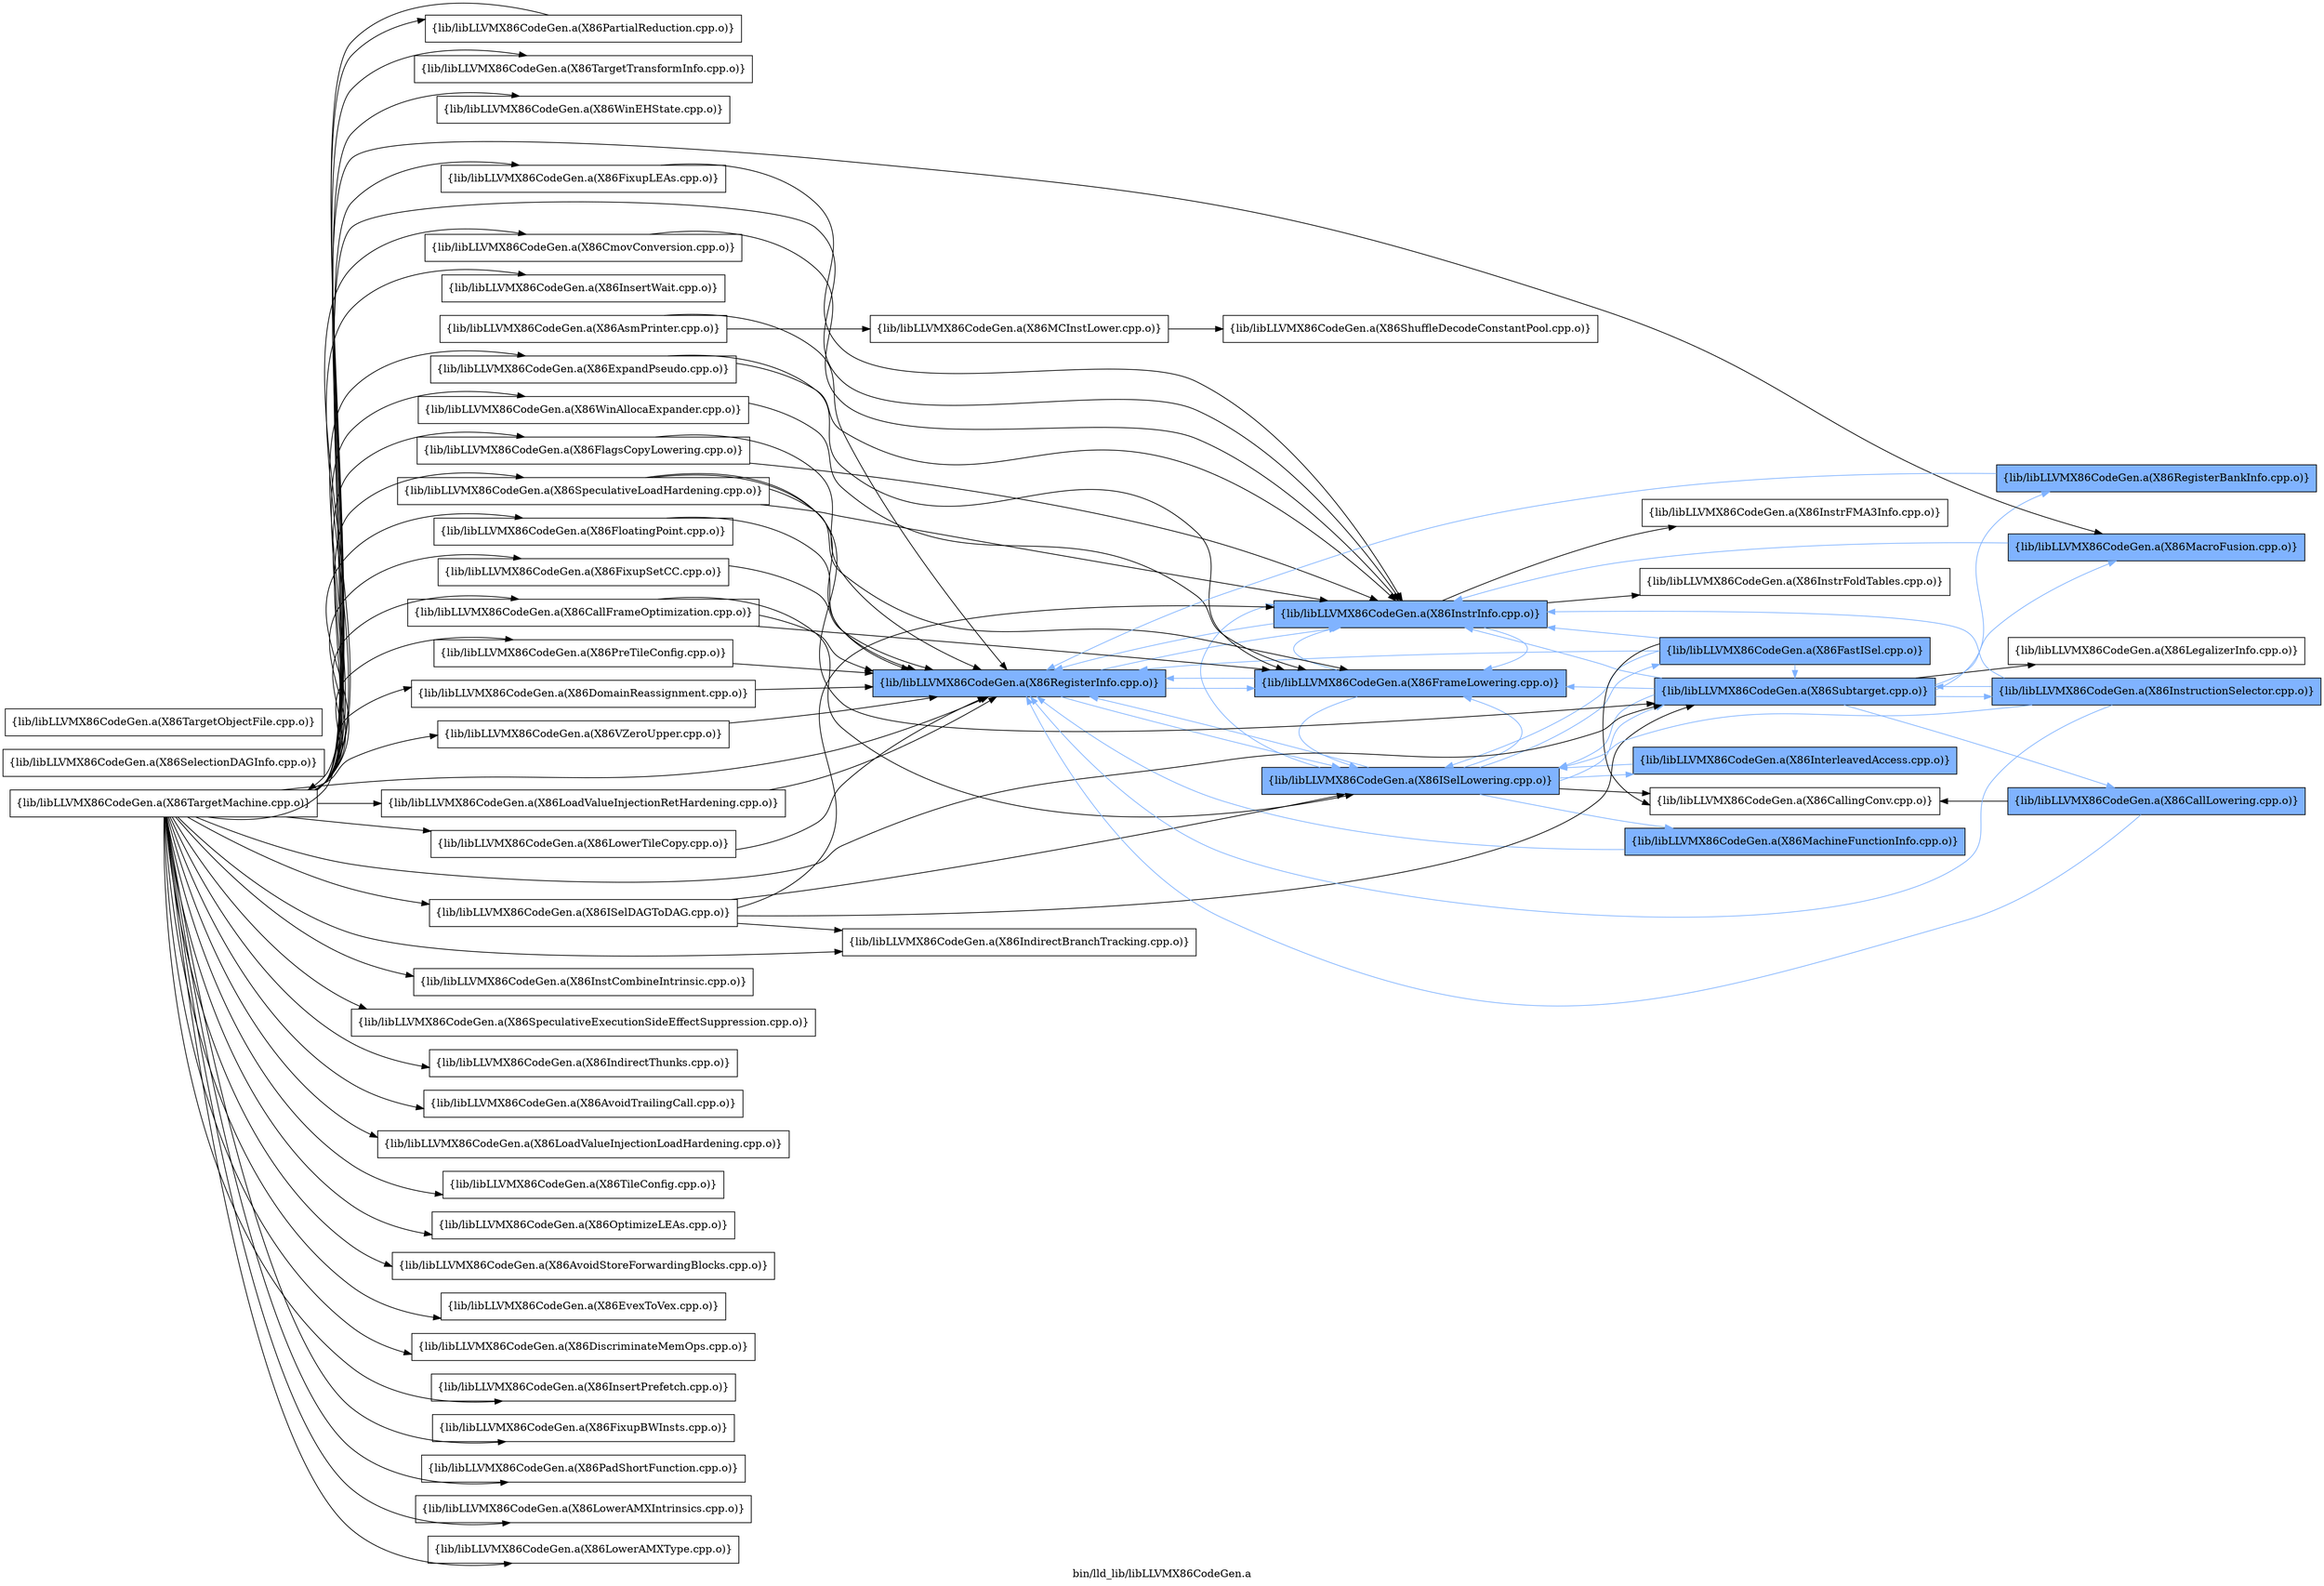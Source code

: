 digraph "bin/lld_lib/libLLVMX86CodeGen.a" {
	label="bin/lld_lib/libLLVMX86CodeGen.a";
	rankdir=LR;
	{ rank=same; Node0x55b49036fff8;  }
	{ rank=same; Node0x55b490370728; Node0x55b49036ea68;  }
	{ rank=same; Node0x55b490376b78; Node0x55b49036f238; Node0x55b490377e38; Node0x55b490376538;  }
	{ rank=same; Node0x55b490377b68; Node0x55b490376358; Node0x55b49036f788; Node0x55b49036e748; Node0x55b490377ca8; Node0x55b4903773e8; Node0x55b490376218;  }

	Node0x55b49036fff8 [shape=record,shape=box,group=0,label="{lib/libLLVMX86CodeGen.a(X86AsmPrinter.cpp.o)}"];
	Node0x55b49036fff8 -> Node0x55b490370728;
	Node0x55b49036fff8 -> Node0x55b49036ea68;
	Node0x55b490353d58 [shape=record,shape=box,group=0,label="{lib/libLLVMX86CodeGen.a(X86TargetMachine.cpp.o)}"];
	Node0x55b490353d58 -> Node0x55b49036f788;
	Node0x55b490353d58 -> Node0x55b49036ea68;
	Node0x55b490353d58 -> Node0x55b490377e38;
	Node0x55b490353d58 -> Node0x55b490352db8;
	Node0x55b490353d58 -> Node0x55b490351c38;
	Node0x55b490353d58 -> Node0x55b4903519b8;
	Node0x55b490353d58 -> Node0x55b4903520e8;
	Node0x55b490353d58 -> Node0x55b490350ba8;
	Node0x55b490353d58 -> Node0x55b490351328;
	Node0x55b490353d58 -> Node0x55b4903510f8;
	Node0x55b490353d58 -> Node0x55b490361048;
	Node0x55b490353d58 -> Node0x55b490360af8;
	Node0x55b490353d58 -> Node0x55b490368348;
	Node0x55b490353d58 -> Node0x55b4903691a8;
	Node0x55b490353d58 -> Node0x55b490366fe8;
	Node0x55b490353d58 -> Node0x55b490367768;
	Node0x55b490353d58 -> Node0x55b490365828;
	Node0x55b490353d58 -> Node0x55b490365f58;
	Node0x55b490353d58 -> Node0x55b4903663b8;
	Node0x55b490353d58 -> Node0x55b490364298;
	Node0x55b490353d58 -> Node0x55b49035d678;
	Node0x55b490353d58 -> Node0x55b49035d9e8;
	Node0x55b490353d58 -> Node0x55b49035cd68;
	Node0x55b490353d58 -> Node0x55b4903614a8;
	Node0x55b490353d58 -> Node0x55b4903616d8;
	Node0x55b490353d58 -> Node0x55b490360eb8;
	Node0x55b490353d58 -> Node0x55b49035fc98;
	Node0x55b490353d58 -> Node0x55b49035f6a8;
	Node0x55b490353d58 -> Node0x55b49035f8d8;
	Node0x55b490353d58 -> Node0x55b490363988;
	Node0x55b490353d58 -> Node0x55b490363208;
	Node0x55b490353d58 -> Node0x55b4903573b8;
	Node0x55b490353d58 -> Node0x55b4903566e8;
	Node0x55b490353d58 -> Node0x55b4903564b8;
	Node0x55b490353d58 -> Node0x55b4903556a8;
	Node0x55b490353d58 -> Node0x55b490354b68;
	Node0x55b490353d58 -> Node0x55b490354438;
	Node0x55b490353d58 -> Node0x55b490354078;
	Node0x55b490353d58 -> Node0x55b490353858;
	Node0x55b490370728 [shape=record,shape=box,group=0,label="{lib/libLLVMX86CodeGen.a(X86MCInstLower.cpp.o)}"];
	Node0x55b490370728 -> Node0x55b490376b78;
	Node0x55b49036ea68 [shape=record,shape=box,group=1,style=filled,fillcolor="0.600000 0.5 1",label="{lib/libLLVMX86CodeGen.a(X86RegisterInfo.cpp.o)}"];
	Node0x55b49036ea68 -> Node0x55b49036f238[color="0.600000 0.5 1"];
	Node0x55b49036ea68 -> Node0x55b490377e38[color="0.600000 0.5 1"];
	Node0x55b49036ea68 -> Node0x55b490376538[color="0.600000 0.5 1"];
	Node0x55b490376b78 [shape=record,shape=box,group=0,label="{lib/libLLVMX86CodeGen.a(X86ShuffleDecodeConstantPool.cpp.o)}"];
	Node0x55b49036e748 [shape=record,shape=box,group=1,style=filled,fillcolor="0.600000 0.5 1",label="{lib/libLLVMX86CodeGen.a(X86MachineFunctionInfo.cpp.o)}"];
	Node0x55b49036e748 -> Node0x55b49036ea68[color="0.600000 0.5 1"];
	Node0x55b49036f238 [shape=record,shape=box,group=1,style=filled,fillcolor="0.600000 0.5 1",label="{lib/libLLVMX86CodeGen.a(X86ISelLowering.cpp.o)}"];
	Node0x55b49036f238 -> Node0x55b490377b68;
	Node0x55b49036f238 -> Node0x55b490376358[color="0.600000 0.5 1"];
	Node0x55b49036f238 -> Node0x55b49036f788[color="0.600000 0.5 1"];
	Node0x55b49036f238 -> Node0x55b49036e748[color="0.600000 0.5 1"];
	Node0x55b49036f238 -> Node0x55b49036ea68[color="0.600000 0.5 1"];
	Node0x55b49036f238 -> Node0x55b490377ca8[color="0.600000 0.5 1"];
	Node0x55b49036f238 -> Node0x55b490377e38[color="0.600000 0.5 1"];
	Node0x55b49036f238 -> Node0x55b490376538[color="0.600000 0.5 1"];
	Node0x55b490377e38 [shape=record,shape=box,group=1,style=filled,fillcolor="0.600000 0.5 1",label="{lib/libLLVMX86CodeGen.a(X86InstrInfo.cpp.o)}"];
	Node0x55b490377e38 -> Node0x55b4903773e8;
	Node0x55b490377e38 -> Node0x55b49036ea68[color="0.600000 0.5 1"];
	Node0x55b490377e38 -> Node0x55b490376218;
	Node0x55b490377e38 -> Node0x55b490376538[color="0.600000 0.5 1"];
	Node0x55b490376538 [shape=record,shape=box,group=1,style=filled,fillcolor="0.600000 0.5 1",label="{lib/libLLVMX86CodeGen.a(X86FrameLowering.cpp.o)}"];
	Node0x55b490376538 -> Node0x55b49036ea68[color="0.600000 0.5 1"];
	Node0x55b490376538 -> Node0x55b49036f238[color="0.600000 0.5 1"];
	Node0x55b490376538 -> Node0x55b490377e38[color="0.600000 0.5 1"];
	Node0x55b490377b68 [shape=record,shape=box,group=0,label="{lib/libLLVMX86CodeGen.a(X86CallingConv.cpp.o)}"];
	Node0x55b490376358 [shape=record,shape=box,group=1,style=filled,fillcolor="0.600000 0.5 1",label="{lib/libLLVMX86CodeGen.a(X86InterleavedAccess.cpp.o)}"];
	Node0x55b490376358 -> Node0x55b49036f238[color="0.600000 0.5 1"];
	Node0x55b49036f788 [shape=record,shape=box,group=1,style=filled,fillcolor="0.600000 0.5 1",label="{lib/libLLVMX86CodeGen.a(X86Subtarget.cpp.o)}"];
	Node0x55b49036f788 -> Node0x55b490370a48[color="0.600000 0.5 1"];
	Node0x55b49036f788 -> Node0x55b49036f148;
	Node0x55b49036f788 -> Node0x55b49036f198[color="0.600000 0.5 1"];
	Node0x55b49036f788 -> Node0x55b49036f238[color="0.600000 0.5 1"];
	Node0x55b49036f788 -> Node0x55b490377e38[color="0.600000 0.5 1"];
	Node0x55b49036f788 -> Node0x55b490376538[color="0.600000 0.5 1"];
	Node0x55b49036f788 -> Node0x55b490353f88[color="0.600000 0.5 1"];
	Node0x55b49036f788 -> Node0x55b490352db8[color="0.600000 0.5 1"];
	Node0x55b490377ca8 [shape=record,shape=box,group=1,style=filled,fillcolor="0.600000 0.5 1",label="{lib/libLLVMX86CodeGen.a(X86FastISel.cpp.o)}"];
	Node0x55b490377ca8 -> Node0x55b490377b68;
	Node0x55b490377ca8 -> Node0x55b49036f788[color="0.600000 0.5 1"];
	Node0x55b490377ca8 -> Node0x55b49036ea68[color="0.600000 0.5 1"];
	Node0x55b490377ca8 -> Node0x55b49036f238[color="0.600000 0.5 1"];
	Node0x55b490377ca8 -> Node0x55b490377e38[color="0.600000 0.5 1"];
	Node0x55b4903773e8 [shape=record,shape=box,group=0,label="{lib/libLLVMX86CodeGen.a(X86InstrFMA3Info.cpp.o)}"];
	Node0x55b490376218 [shape=record,shape=box,group=0,label="{lib/libLLVMX86CodeGen.a(X86InstrFoldTables.cpp.o)}"];
	Node0x55b490370a48 [shape=record,shape=box,group=1,style=filled,fillcolor="0.600000 0.5 1",label="{lib/libLLVMX86CodeGen.a(X86CallLowering.cpp.o)}"];
	Node0x55b490370a48 -> Node0x55b490377b68;
	Node0x55b490370a48 -> Node0x55b49036ea68[color="0.600000 0.5 1"];
	Node0x55b49036f148 [shape=record,shape=box,group=0,label="{lib/libLLVMX86CodeGen.a(X86LegalizerInfo.cpp.o)}"];
	Node0x55b49036f198 [shape=record,shape=box,group=1,style=filled,fillcolor="0.600000 0.5 1",label="{lib/libLLVMX86CodeGen.a(X86RegisterBankInfo.cpp.o)}"];
	Node0x55b49036f198 -> Node0x55b49036ea68[color="0.600000 0.5 1"];
	Node0x55b490353f88 [shape=record,shape=box,group=1,style=filled,fillcolor="0.600000 0.5 1",label="{lib/libLLVMX86CodeGen.a(X86InstructionSelector.cpp.o)}"];
	Node0x55b490353f88 -> Node0x55b49036f788[color="0.600000 0.5 1"];
	Node0x55b490353f88 -> Node0x55b49036ea68[color="0.600000 0.5 1"];
	Node0x55b490353f88 -> Node0x55b49036f238[color="0.600000 0.5 1"];
	Node0x55b490353f88 -> Node0x55b490377e38[color="0.600000 0.5 1"];
	Node0x55b490352db8 [shape=record,shape=box,group=1,style=filled,fillcolor="0.600000 0.5 1",label="{lib/libLLVMX86CodeGen.a(X86MacroFusion.cpp.o)}"];
	Node0x55b490352db8 -> Node0x55b490377e38[color="0.600000 0.5 1"];
	Node0x55b49036fdc8 [shape=record,shape=box,group=0,label="{lib/libLLVMX86CodeGen.a(X86SelectionDAGInfo.cpp.o)}"];
	Node0x55b490351c38 [shape=record,shape=box,group=0,label="{lib/libLLVMX86CodeGen.a(X86InstCombineIntrinsic.cpp.o)}"];
	Node0x55b4903519b8 [shape=record,shape=box,group=0,label="{lib/libLLVMX86CodeGen.a(X86SpeculativeExecutionSideEffectSuppression.cpp.o)}"];
	Node0x55b4903520e8 [shape=record,shape=box,group=0,label="{lib/libLLVMX86CodeGen.a(X86IndirectThunks.cpp.o)}"];
	Node0x55b490350ba8 [shape=record,shape=box,group=0,label="{lib/libLLVMX86CodeGen.a(X86LoadValueInjectionRetHardening.cpp.o)}"];
	Node0x55b490350ba8 -> Node0x55b49036ea68;
	Node0x55b490351328 [shape=record,shape=box,group=0,label="{lib/libLLVMX86CodeGen.a(X86AvoidTrailingCall.cpp.o)}"];
	Node0x55b4903510f8 [shape=record,shape=box,group=0,label="{lib/libLLVMX86CodeGen.a(X86ExpandPseudo.cpp.o)}"];
	Node0x55b4903510f8 -> Node0x55b490377e38;
	Node0x55b4903510f8 -> Node0x55b490376538;
	Node0x55b490361048 [shape=record,shape=box,group=0,label="{lib/libLLVMX86CodeGen.a(X86LowerTileCopy.cpp.o)}"];
	Node0x55b490361048 -> Node0x55b49036ea68;
	Node0x55b490360af8 [shape=record,shape=box,group=0,label="{lib/libLLVMX86CodeGen.a(X86FloatingPoint.cpp.o)}"];
	Node0x55b490360af8 -> Node0x55b49036ea68;
	Node0x55b490368348 [shape=record,shape=box,group=0,label="{lib/libLLVMX86CodeGen.a(X86LoadValueInjectionLoadHardening.cpp.o)}"];
	Node0x55b4903691a8 [shape=record,shape=box,group=0,label="{lib/libLLVMX86CodeGen.a(X86TileConfig.cpp.o)}"];
	Node0x55b490366fe8 [shape=record,shape=box,group=0,label="{lib/libLLVMX86CodeGen.a(X86SpeculativeLoadHardening.cpp.o)}"];
	Node0x55b490366fe8 -> Node0x55b49036f788;
	Node0x55b490366fe8 -> Node0x55b49036ea68;
	Node0x55b490366fe8 -> Node0x55b490377e38;
	Node0x55b490366fe8 -> Node0x55b490376538;
	Node0x55b490367768 [shape=record,shape=box,group=0,label="{lib/libLLVMX86CodeGen.a(X86FlagsCopyLowering.cpp.o)}"];
	Node0x55b490367768 -> Node0x55b49036ea68;
	Node0x55b490367768 -> Node0x55b490377e38;
	Node0x55b490365828 [shape=record,shape=box,group=0,label="{lib/libLLVMX86CodeGen.a(X86FixupSetCC.cpp.o)}"];
	Node0x55b490365828 -> Node0x55b49036ea68;
	Node0x55b490365f58 [shape=record,shape=box,group=0,label="{lib/libLLVMX86CodeGen.a(X86OptimizeLEAs.cpp.o)}"];
	Node0x55b4903663b8 [shape=record,shape=box,group=0,label="{lib/libLLVMX86CodeGen.a(X86CallFrameOptimization.cpp.o)}"];
	Node0x55b4903663b8 -> Node0x55b49036ea68;
	Node0x55b4903663b8 -> Node0x55b49036f238;
	Node0x55b4903663b8 -> Node0x55b490376538;
	Node0x55b490364298 [shape=record,shape=box,group=0,label="{lib/libLLVMX86CodeGen.a(X86AvoidStoreForwardingBlocks.cpp.o)}"];
	Node0x55b49035d678 [shape=record,shape=box,group=0,label="{lib/libLLVMX86CodeGen.a(X86PreTileConfig.cpp.o)}"];
	Node0x55b49035d678 -> Node0x55b49036ea68;
	Node0x55b49035d9e8 [shape=record,shape=box,group=0,label="{lib/libLLVMX86CodeGen.a(X86CmovConversion.cpp.o)}"];
	Node0x55b49035d9e8 -> Node0x55b490377e38;
	Node0x55b49035cd68 [shape=record,shape=box,group=0,label="{lib/libLLVMX86CodeGen.a(X86ISelDAGToDAG.cpp.o)}"];
	Node0x55b49035cd68 -> Node0x55b49036f788;
	Node0x55b49035cd68 -> Node0x55b49036f238;
	Node0x55b49035cd68 -> Node0x55b490377e38;
	Node0x55b49035cd68 -> Node0x55b4903614a8;
	Node0x55b4903614a8 [shape=record,shape=box,group=0,label="{lib/libLLVMX86CodeGen.a(X86IndirectBranchTracking.cpp.o)}"];
	Node0x55b4903616d8 [shape=record,shape=box,group=0,label="{lib/libLLVMX86CodeGen.a(X86EvexToVex.cpp.o)}"];
	Node0x55b490360eb8 [shape=record,shape=box,group=0,label="{lib/libLLVMX86CodeGen.a(X86DiscriminateMemOps.cpp.o)}"];
	Node0x55b49035fc98 [shape=record,shape=box,group=0,label="{lib/libLLVMX86CodeGen.a(X86InsertPrefetch.cpp.o)}"];
	Node0x55b49035f6a8 [shape=record,shape=box,group=0,label="{lib/libLLVMX86CodeGen.a(X86FixupBWInsts.cpp.o)}"];
	Node0x55b49035f8d8 [shape=record,shape=box,group=0,label="{lib/libLLVMX86CodeGen.a(X86PadShortFunction.cpp.o)}"];
	Node0x55b490363988 [shape=record,shape=box,group=0,label="{lib/libLLVMX86CodeGen.a(X86FixupLEAs.cpp.o)}"];
	Node0x55b490363988 -> Node0x55b490377e38;
	Node0x55b490363208 [shape=record,shape=box,group=0,label="{lib/libLLVMX86CodeGen.a(X86LowerAMXIntrinsics.cpp.o)}"];
	Node0x55b4903573b8 [shape=record,shape=box,group=0,label="{lib/libLLVMX86CodeGen.a(X86LowerAMXType.cpp.o)}"];
	Node0x55b4903566e8 [shape=record,shape=box,group=0,label="{lib/libLLVMX86CodeGen.a(X86DomainReassignment.cpp.o)}"];
	Node0x55b4903566e8 -> Node0x55b49036ea68;
	Node0x55b4903564b8 [shape=record,shape=box,group=0,label="{lib/libLLVMX86CodeGen.a(X86PartialReduction.cpp.o)}"];
	Node0x55b4903564b8 -> Node0x55b490353d58;
	Node0x55b4903556a8 [shape=record,shape=box,group=0,label="{lib/libLLVMX86CodeGen.a(X86TargetTransformInfo.cpp.o)}"];
	Node0x55b490354b68 [shape=record,shape=box,group=0,label="{lib/libLLVMX86CodeGen.a(X86VZeroUpper.cpp.o)}"];
	Node0x55b490354b68 -> Node0x55b49036ea68;
	Node0x55b490354438 [shape=record,shape=box,group=0,label="{lib/libLLVMX86CodeGen.a(X86WinAllocaExpander.cpp.o)}"];
	Node0x55b490354438 -> Node0x55b490376538;
	Node0x55b490354078 [shape=record,shape=box,group=0,label="{lib/libLLVMX86CodeGen.a(X86WinEHState.cpp.o)}"];
	Node0x55b490353858 [shape=record,shape=box,group=0,label="{lib/libLLVMX86CodeGen.a(X86InsertWait.cpp.o)}"];
	Node0x55b4903558d8 [shape=record,shape=box,group=0,label="{lib/libLLVMX86CodeGen.a(X86TargetObjectFile.cpp.o)}"];
}
